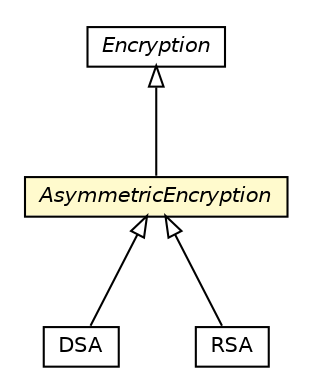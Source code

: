#!/usr/local/bin/dot
#
# Class diagram 
# Generated by UMLGraph version R5_6-24-gf6e263 (http://www.umlgraph.org/)
#

digraph G {
	edge [fontname="Helvetica",fontsize=10,labelfontname="Helvetica",labelfontsize=10];
	node [fontname="Helvetica",fontsize=10,shape=plaintext];
	nodesep=0.25;
	ranksep=0.5;
	// org.universAAL.ontology.cryptographic.AsymmetricEncryption
	c2181658 [label=<<table title="org.universAAL.ontology.cryptographic.AsymmetricEncryption" border="0" cellborder="1" cellspacing="0" cellpadding="2" port="p" bgcolor="lemonChiffon" href="./AsymmetricEncryption.html">
		<tr><td><table border="0" cellspacing="0" cellpadding="1">
<tr><td align="center" balign="center"><font face="Helvetica-Oblique"> AsymmetricEncryption </font></td></tr>
		</table></td></tr>
		</table>>, URL="./AsymmetricEncryption.html", fontname="Helvetica", fontcolor="black", fontsize=10.0];
	// org.universAAL.ontology.cryptographic.Encryption
	c2181660 [label=<<table title="org.universAAL.ontology.cryptographic.Encryption" border="0" cellborder="1" cellspacing="0" cellpadding="2" port="p" href="./Encryption.html">
		<tr><td><table border="0" cellspacing="0" cellpadding="1">
<tr><td align="center" balign="center"><font face="Helvetica-Oblique"> Encryption </font></td></tr>
		</table></td></tr>
		</table>>, URL="./Encryption.html", fontname="Helvetica", fontcolor="black", fontsize=10.0];
	// org.universAAL.ontology.cryptographic.asymmetric.DSA
	c2181674 [label=<<table title="org.universAAL.ontology.cryptographic.asymmetric.DSA" border="0" cellborder="1" cellspacing="0" cellpadding="2" port="p" href="./asymmetric/DSA.html">
		<tr><td><table border="0" cellspacing="0" cellpadding="1">
<tr><td align="center" balign="center"> DSA </td></tr>
		</table></td></tr>
		</table>>, URL="./asymmetric/DSA.html", fontname="Helvetica", fontcolor="black", fontsize=10.0];
	// org.universAAL.ontology.cryptographic.asymmetric.RSA
	c2181675 [label=<<table title="org.universAAL.ontology.cryptographic.asymmetric.RSA" border="0" cellborder="1" cellspacing="0" cellpadding="2" port="p" href="./asymmetric/RSA.html">
		<tr><td><table border="0" cellspacing="0" cellpadding="1">
<tr><td align="center" balign="center"> RSA </td></tr>
		</table></td></tr>
		</table>>, URL="./asymmetric/RSA.html", fontname="Helvetica", fontcolor="black", fontsize=10.0];
	//org.universAAL.ontology.cryptographic.AsymmetricEncryption extends org.universAAL.ontology.cryptographic.Encryption
	c2181660:p -> c2181658:p [dir=back,arrowtail=empty];
	//org.universAAL.ontology.cryptographic.asymmetric.DSA extends org.universAAL.ontology.cryptographic.AsymmetricEncryption
	c2181658:p -> c2181674:p [dir=back,arrowtail=empty];
	//org.universAAL.ontology.cryptographic.asymmetric.RSA extends org.universAAL.ontology.cryptographic.AsymmetricEncryption
	c2181658:p -> c2181675:p [dir=back,arrowtail=empty];
}

